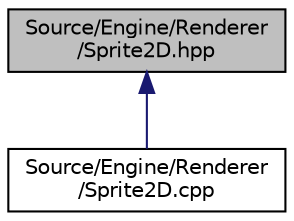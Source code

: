digraph "Source/Engine/Renderer/Sprite2D.hpp"
{
  edge [fontname="Helvetica",fontsize="10",labelfontname="Helvetica",labelfontsize="10"];
  node [fontname="Helvetica",fontsize="10",shape=record];
  Node15 [label="Source/Engine/Renderer\l/Sprite2D.hpp",height=0.2,width=0.4,color="black", fillcolor="grey75", style="filled", fontcolor="black"];
  Node15 -> Node16 [dir="back",color="midnightblue",fontsize="10",style="solid",fontname="Helvetica"];
  Node16 [label="Source/Engine/Renderer\l/Sprite2D.cpp",height=0.2,width=0.4,color="black", fillcolor="white", style="filled",URL="$Sprite2D_8cpp.html"];
}
